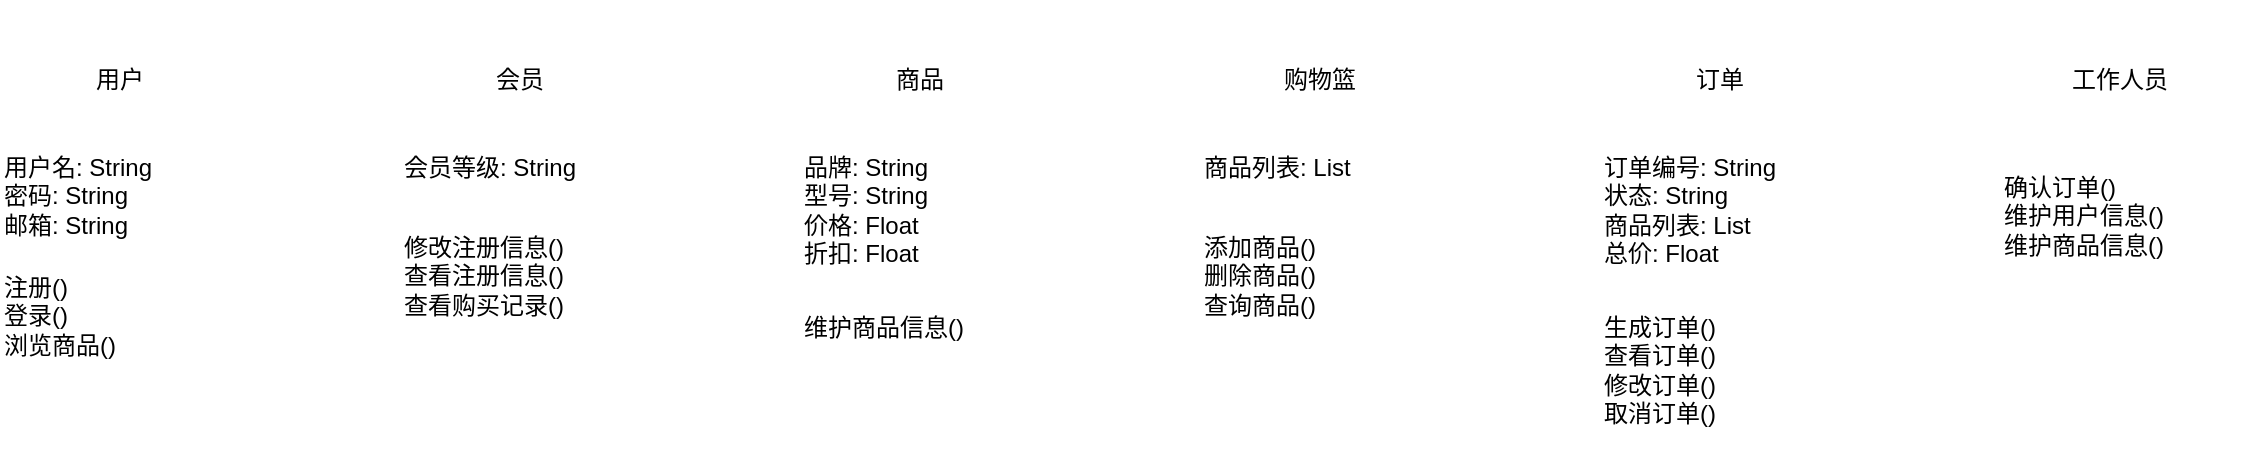 <mxfile>
  <diagram name="手机销售网店" id="1">
    <mxGraphModel dx="1148" dy="814" grid="1" gridSize="10" guides="1" tooltips="1" connect="1" arrows="1" fold="1" page="1" pageScale="1" pageWidth="827" pageHeight="1169" math="0" shadow="0">
      <root>
        <mxCell id="0" />
        <mxCell id="1" parent="0" />
        <mxCell id="2" value="用户" style="rounded=1;whiteSpace=wrap;html=1;strokeColor=none;fillColor=#FFFFFF;" vertex="1" parent="1">
          <mxGeometry x="100" y="50" width="120" height="80" as="geometry" />
        </mxCell>
        <mxCell id="3" value="用户名: String&#xa;密码: String&#xa;邮箱: String" style="text;html=1;strokeColor=none;fillColor=none;" vertex="1" parent="1">
          <mxGeometry x="100" y="120" width="120" height="60" as="geometry" />
        </mxCell>
        <mxCell id="4" value="注册()&#xa;登录()&#xa;浏览商品()" style="text;html=1;strokeColor=none;fillColor=none;" vertex="1" parent="1">
          <mxGeometry x="100" y="180" width="120" height="60" as="geometry" />
        </mxCell>
        <mxCell id="5" value="会员" style="rounded=1;whiteSpace=wrap;html=1;strokeColor=none;fillColor=#FFFFFF;" vertex="1" parent="1">
          <mxGeometry x="300" y="50" width="120" height="80" as="geometry" />
        </mxCell>
        <mxCell id="6" value="会员等级: String" style="text;html=1;strokeColor=none;fillColor=none;" vertex="1" parent="1">
          <mxGeometry x="300" y="120" width="120" height="40" as="geometry" />
        </mxCell>
        <mxCell id="7" value="修改注册信息()&#xa;查看注册信息()&#xa;查看购买记录()" style="text;html=1;strokeColor=none;fillColor=none;" vertex="1" parent="1">
          <mxGeometry x="300" y="160" width="120" height="60" as="geometry" />
        </mxCell>
        <mxCell id="8" value="商品" style="rounded=1;whiteSpace=wrap;html=1;strokeColor=none;fillColor=#FFFFFF;" vertex="1" parent="1">
          <mxGeometry x="500" y="50" width="120" height="80" as="geometry" />
        </mxCell>
        <mxCell id="9" value="品牌: String&#xa;型号: String&#xa;价格: Float&#xa;折扣: Float" style="text;html=1;strokeColor=none;fillColor=none;" vertex="1" parent="1">
          <mxGeometry x="500" y="120" width="120" height="80" as="geometry" />
        </mxCell>
        <mxCell id="10" value="维护商品信息()" style="text;html=1;strokeColor=none;fillColor=none;" vertex="1" parent="1">
          <mxGeometry x="500" y="200" width="120" height="40" as="geometry" />
        </mxCell>
        <mxCell id="11" value="购物篮" style="rounded=1;whiteSpace=wrap;html=1;strokeColor=none;fillColor=#FFFFFF;" vertex="1" parent="1">
          <mxGeometry x="700" y="50" width="120" height="80" as="geometry" />
        </mxCell>
        <mxCell id="12" value="商品列表: List&lt;Product&gt;" style="text;html=1;strokeColor=none;fillColor=none;" vertex="1" parent="1">
          <mxGeometry x="700" y="120" width="120" height="40" as="geometry" />
        </mxCell>
        <mxCell id="13" value="添加商品()&#xa;删除商品()&#xa;查询商品()" style="text;html=1;strokeColor=none;fillColor=none;" vertex="1" parent="1">
          <mxGeometry x="700" y="160" width="120" height="60" as="geometry" />
        </mxCell>
        <mxCell id="14" value="订单" style="rounded=1;whiteSpace=wrap;html=1;strokeColor=none;fillColor=#FFFFFF;" vertex="1" parent="1">
          <mxGeometry x="900" y="50" width="120" height="80" as="geometry" />
        </mxCell>
        <mxCell id="15" value="订单编号: String&#xa;状态: String&#xa;商品列表: List&lt;Product&gt;&#xa;总价: Float" style="text;html=1;strokeColor=none;fillColor=none;" vertex="1" parent="1">
          <mxGeometry x="900" y="120" width="120" height="80" as="geometry" />
        </mxCell>
        <mxCell id="16" value="生成订单()&#xa;查看订单()&#xa;修改订单()&#xa;取消订单()" style="text;html=1;strokeColor=none;fillColor=none;" vertex="1" parent="1">
          <mxGeometry x="900" y="200" width="120" height="80" as="geometry" />
        </mxCell>
        <mxCell id="17" value="工作人员" style="rounded=1;whiteSpace=wrap;html=1;strokeColor=none;fillColor=#FFFFFF;" vertex="1" parent="1">
          <mxGeometry x="1100" y="50" width="120" height="80" as="geometry" />
        </mxCell>
        <mxCell id="18" value="确认订单()&#xa;维护用户信息()&#xa;维护商品信息()" style="text;html=1;strokeColor=none;fillColor=none;" vertex="1" parent="1">
          <mxGeometry x="1100" y="130" width="120" height="80" as="geometry" />
        </mxCell>
      </root>
    </mxGraphModel>
  </diagram>
</mxfile>
